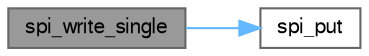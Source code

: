 digraph "spi_write_single"
{
 // LATEX_PDF_SIZE
  bgcolor="transparent";
  edge [fontname=FreeSans,fontsize=10,labelfontname=FreeSans,labelfontsize=10];
  node [fontname=FreeSans,fontsize=10,shape=box,height=0.2,width=0.4];
  rankdir="LR";
  Node1 [label="spi_write_single",height=0.2,width=0.4,color="gray40", fillcolor="grey60", style="filled", fontcolor="black",tooltip="Write one byte to an SPI device."];
  Node1 -> Node2 [color="steelblue1",style="solid"];
  Node2 [label="spi_put",height=0.2,width=0.4,color="grey40", fillcolor="white", style="filled",URL="$drivers_2spi_2spi_8h.html#adf99875478cb13bb164e96c73c9666bb",tooltip="Put one data to a SPI peripheral."];
}
